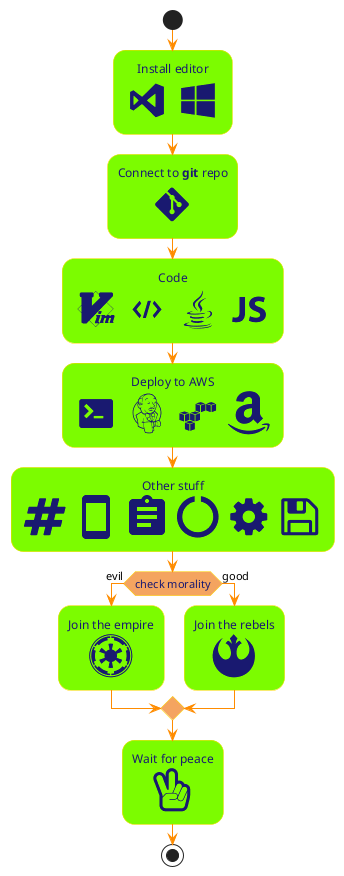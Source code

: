@startuml demo-graph6

!include <tupadr3/common>
!include <tupadr3/devicons/git>
!include <tupadr3/devicons/visualstudio>
!include <tupadr3/devicons/aws>
!include <tupadr3/devicons/java>
!include <tupadr3/devicons/javascript>
!include <tupadr3/devicons/terminal>
!include <tupadr3/devicons/code>
!include <tupadr3/devicons/jenkins>
!include <tupadr3/devicons/vim>
!include <tupadr3/devicons/windows>
!include <tupadr3/font-awesome/amazon>
!include <tupadr3/font-awesome/hashtag>
!include <tupadr3/font-awesome/circle_o_notch>
!include <tupadr3/font-awesome/floppy_o>
!include <tupadr3/font-awesome/cog>
!include <tupadr3/font-awesome/empire>
!include <tupadr3/font-awesome/rebel>
!include <tupadr3/font-awesome/hand_peace_o>
!include <material/common>
!include <material/cellphone>
!include <material/clipboard_text>

skinparam Activity {
    BackgroundColor LawnGreen
    FontColor MidnightBlue
    BorderColor Gold
    DiamondBackgroundColor SandyBrown
}

skinparam ArrowColor DarkOrange
skinparam DefaultTextAlignment Center
skinparam DefaultFontName Fira Code

start

:Install editor
<$visualstudio> <$windows>;
:Connect to <b>git</b> repo
<$git>;
:Code
<$vim> <$code> <$java> <$javascript>;
:Deploy to AWS
<$terminal> <$jenkins> <$aws> <$amazon>;
:Other stuff
<$hashtag> <$ma_cellphone> <$ma_clipboard_text> <$circle_o_notch> <$cog> <$floppy_o>;
if (check morality) then (evil)
    :Join the empire
    <$empire>;
else (good)
    :Join the rebels
    <$rebel>;
endif
:Wait for peace
<$hand_peace_o>;

stop
@enduml
